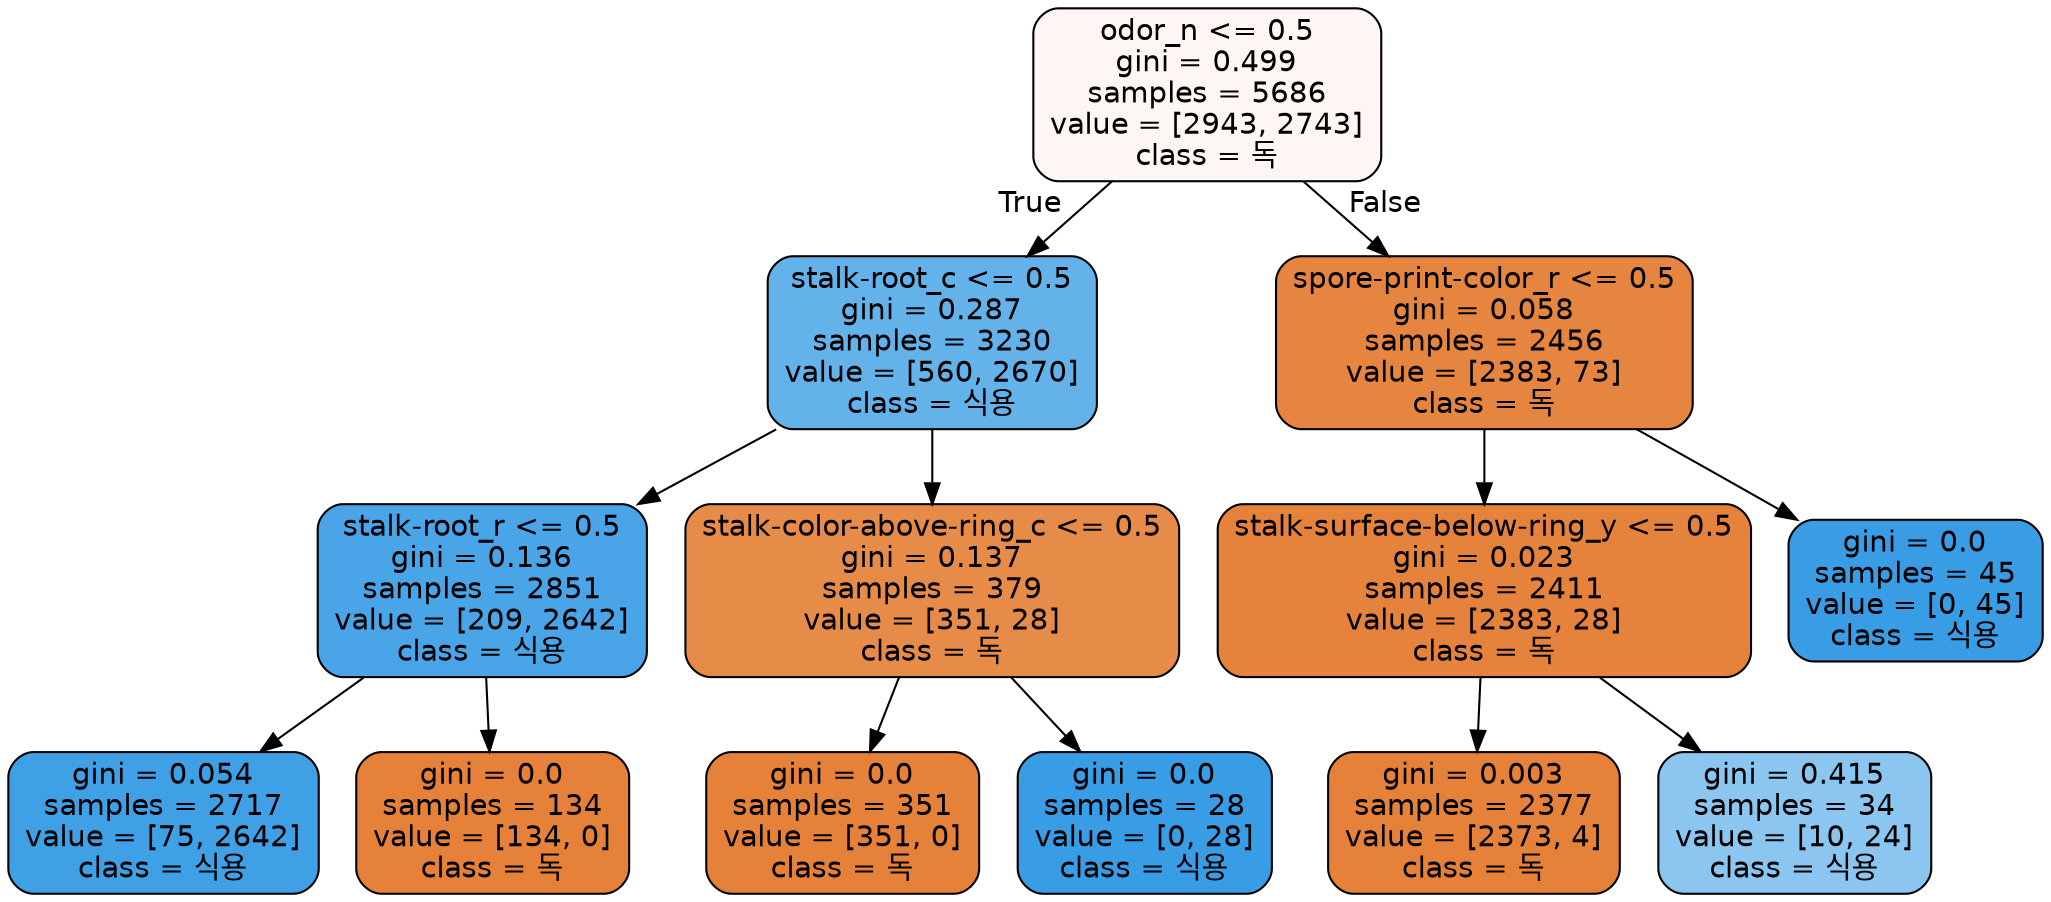 digraph Tree {
node [shape=box, style="filled, rounded", color="black", fontname="helvetica"] ;
edge [fontname="helvetica"] ;
0 [label="odor_n <= 0.5\ngini = 0.499\nsamples = 5686\nvalue = [2943, 2743]\nclass = 독", fillcolor="#fdf6f2"] ;
1 [label="stalk-root_c <= 0.5\ngini = 0.287\nsamples = 3230\nvalue = [560, 2670]\nclass = 식용", fillcolor="#63b2ea"] ;
0 -> 1 [labeldistance=2.5, labelangle=45, headlabel="True"] ;
2 [label="stalk-root_r <= 0.5\ngini = 0.136\nsamples = 2851\nvalue = [209, 2642]\nclass = 식용", fillcolor="#49a5e7"] ;
1 -> 2 ;
3 [label="gini = 0.054\nsamples = 2717\nvalue = [75, 2642]\nclass = 식용", fillcolor="#3fa0e6"] ;
2 -> 3 ;
4 [label="gini = 0.0\nsamples = 134\nvalue = [134, 0]\nclass = 독", fillcolor="#e58139"] ;
2 -> 4 ;
5 [label="stalk-color-above-ring_c <= 0.5\ngini = 0.137\nsamples = 379\nvalue = [351, 28]\nclass = 독", fillcolor="#e78b49"] ;
1 -> 5 ;
6 [label="gini = 0.0\nsamples = 351\nvalue = [351, 0]\nclass = 독", fillcolor="#e58139"] ;
5 -> 6 ;
7 [label="gini = 0.0\nsamples = 28\nvalue = [0, 28]\nclass = 식용", fillcolor="#399de5"] ;
5 -> 7 ;
8 [label="spore-print-color_r <= 0.5\ngini = 0.058\nsamples = 2456\nvalue = [2383, 73]\nclass = 독", fillcolor="#e6853f"] ;
0 -> 8 [labeldistance=2.5, labelangle=-45, headlabel="False"] ;
9 [label="stalk-surface-below-ring_y <= 0.5\ngini = 0.023\nsamples = 2411\nvalue = [2383, 28]\nclass = 독", fillcolor="#e5823b"] ;
8 -> 9 ;
10 [label="gini = 0.003\nsamples = 2377\nvalue = [2373, 4]\nclass = 독", fillcolor="#e58139"] ;
9 -> 10 ;
11 [label="gini = 0.415\nsamples = 34\nvalue = [10, 24]\nclass = 식용", fillcolor="#8bc6f0"] ;
9 -> 11 ;
12 [label="gini = 0.0\nsamples = 45\nvalue = [0, 45]\nclass = 식용", fillcolor="#399de5"] ;
8 -> 12 ;
}